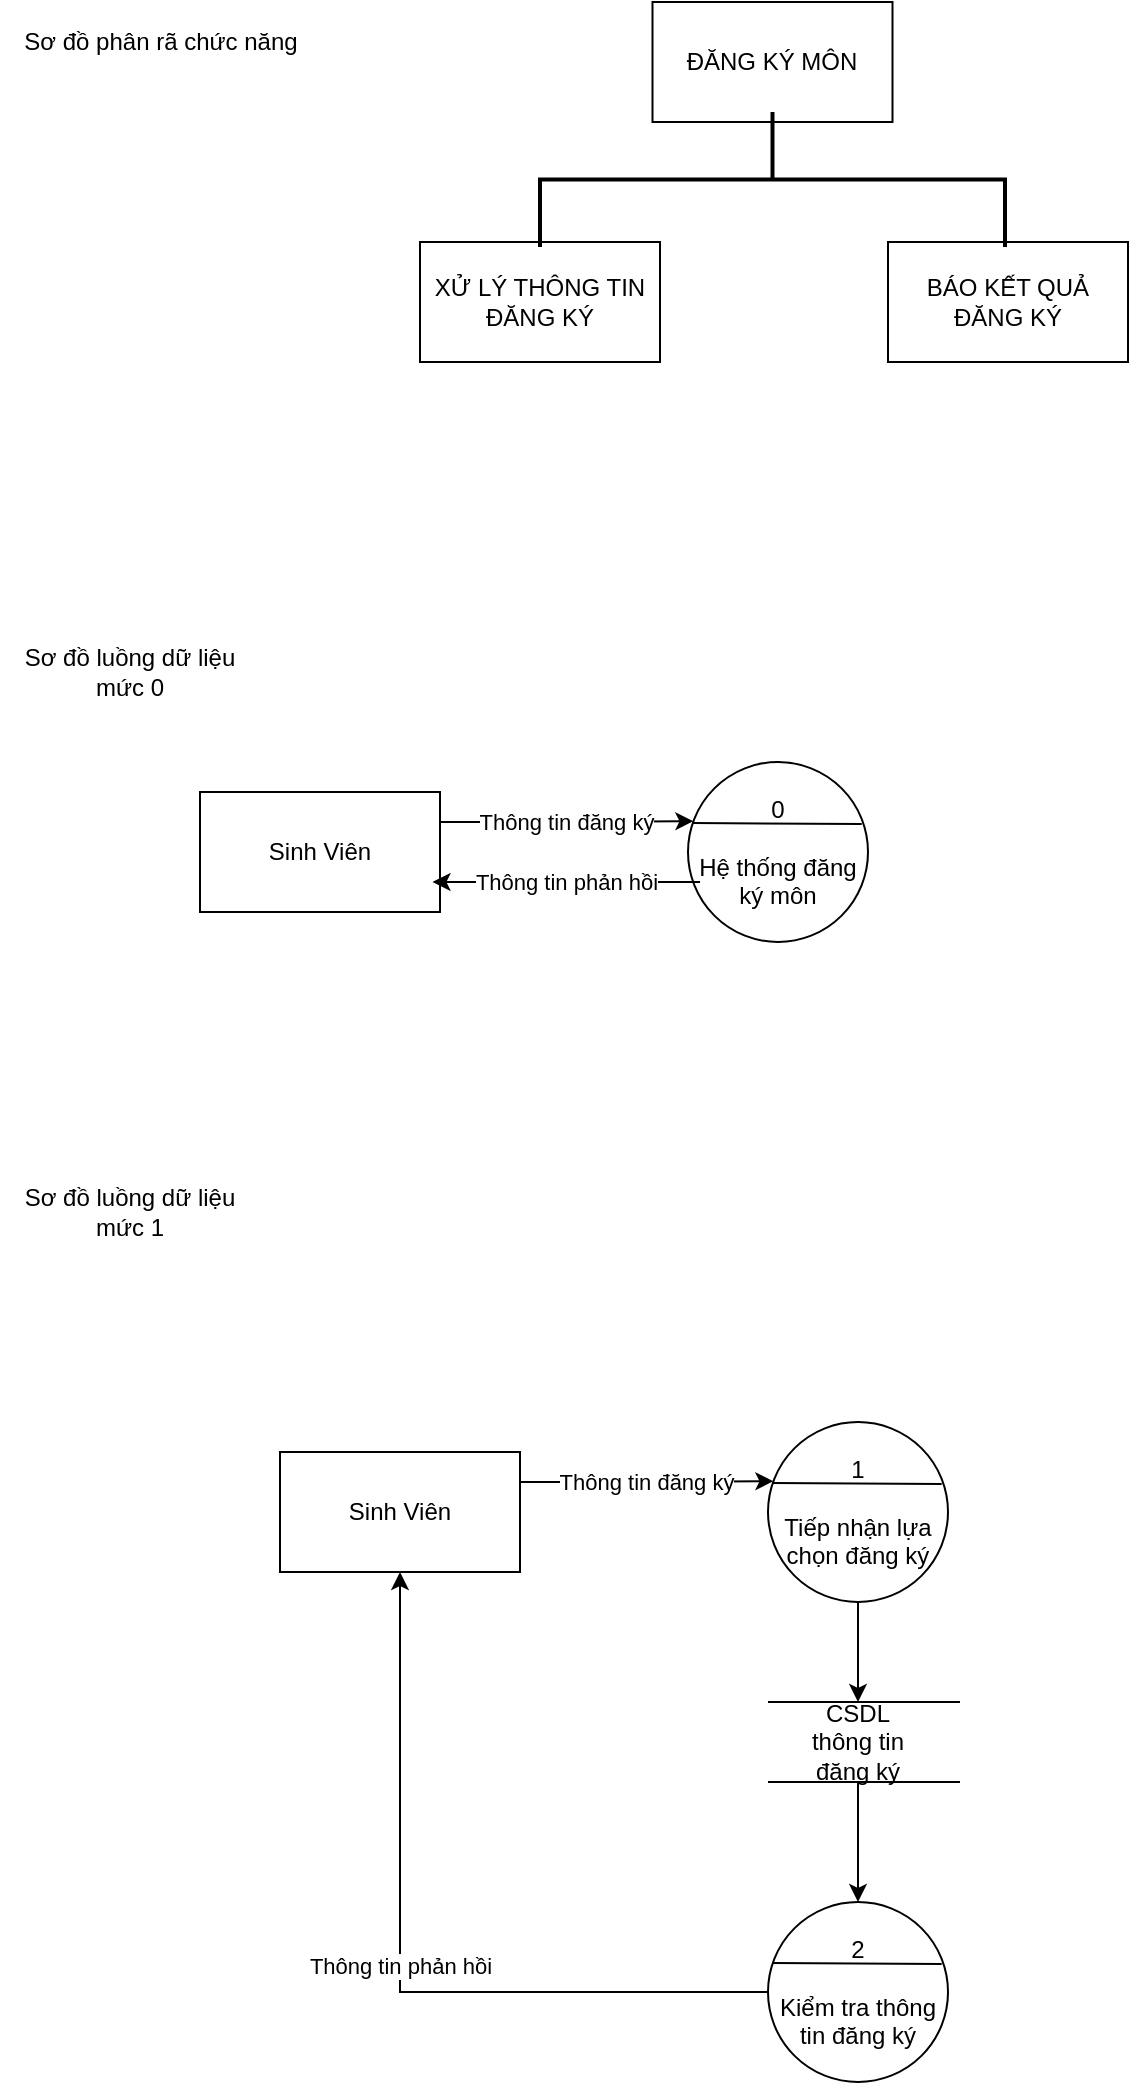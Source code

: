 <mxfile version="21.1.5" type="github">
  <diagram name="Trang-1" id="0eWGmRPubFiTM06uHW4e">
    <mxGraphModel dx="629" dy="317" grid="1" gridSize="10" guides="1" tooltips="1" connect="1" arrows="1" fold="1" page="1" pageScale="1" pageWidth="827" pageHeight="1169" math="0" shadow="0">
      <root>
        <mxCell id="0" />
        <mxCell id="1" parent="0" />
        <mxCell id="gCIWjXFXLwbGu3F1R4yV-1" value="ĐĂNG KÝ MÔN" style="rounded=0;whiteSpace=wrap;html=1;" parent="1" vertex="1">
          <mxGeometry x="356.25" y="40" width="120" height="60" as="geometry" />
        </mxCell>
        <mxCell id="gCIWjXFXLwbGu3F1R4yV-2" value="BÁO KẾT QUẢ ĐĂNG KÝ" style="rounded=0;whiteSpace=wrap;html=1;" parent="1" vertex="1">
          <mxGeometry x="474" y="160" width="120" height="60" as="geometry" />
        </mxCell>
        <mxCell id="gCIWjXFXLwbGu3F1R4yV-4" value="XỬ LÝ THÔNG TIN ĐĂNG KÝ" style="rounded=0;whiteSpace=wrap;html=1;" parent="1" vertex="1">
          <mxGeometry x="240" y="160" width="120" height="60" as="geometry" />
        </mxCell>
        <mxCell id="gCIWjXFXLwbGu3F1R4yV-7" value="" style="strokeWidth=2;html=1;shape=mxgraph.flowchart.annotation_2;align=left;labelPosition=right;pointerEvents=1;rotation=90;" parent="1" vertex="1">
          <mxGeometry x="382.5" y="12.5" width="67.5" height="232.5" as="geometry" />
        </mxCell>
        <mxCell id="gCIWjXFXLwbGu3F1R4yV-9" value="Sơ đồ phân rã chức năng" style="text;html=1;align=center;verticalAlign=middle;resizable=0;points=[];autosize=1;strokeColor=none;fillColor=none;" parent="1" vertex="1">
          <mxGeometry x="30" y="45" width="160" height="30" as="geometry" />
        </mxCell>
        <mxCell id="gCIWjXFXLwbGu3F1R4yV-10" value="Sơ đồ luồng dữ liệu mức 0" style="text;html=1;strokeColor=none;fillColor=none;align=center;verticalAlign=middle;whiteSpace=wrap;rounded=0;" parent="1" vertex="1">
          <mxGeometry x="40" y="350" width="110" height="50" as="geometry" />
        </mxCell>
        <mxCell id="gCIWjXFXLwbGu3F1R4yV-11" value="0&lt;br&gt;&lt;br&gt;Hệ thống đăng ký môn&lt;br&gt;" style="ellipse;whiteSpace=wrap;html=1;aspect=fixed;" parent="1" vertex="1">
          <mxGeometry x="374" y="420" width="90" height="90" as="geometry" />
        </mxCell>
        <mxCell id="gCIWjXFXLwbGu3F1R4yV-14" value="" style="endArrow=none;html=1;rounded=0;entryX=0.965;entryY=0.345;entryDx=0;entryDy=0;entryPerimeter=0;exitX=0.024;exitY=0.339;exitDx=0;exitDy=0;exitPerimeter=0;" parent="1" source="gCIWjXFXLwbGu3F1R4yV-11" target="gCIWjXFXLwbGu3F1R4yV-11" edge="1">
          <mxGeometry width="50" height="50" relative="1" as="geometry">
            <mxPoint x="374" y="450" as="sourcePoint" />
            <mxPoint x="424" y="400" as="targetPoint" />
          </mxGeometry>
        </mxCell>
        <mxCell id="gCIWjXFXLwbGu3F1R4yV-17" value="Thông tin đăng ký" style="edgeStyle=orthogonalEdgeStyle;rounded=0;orthogonalLoop=1;jettySize=auto;html=1;exitX=1;exitY=0.25;exitDx=0;exitDy=0;entryX=0.03;entryY=0.329;entryDx=0;entryDy=0;entryPerimeter=0;" parent="1" source="gCIWjXFXLwbGu3F1R4yV-16" target="gCIWjXFXLwbGu3F1R4yV-11" edge="1">
          <mxGeometry relative="1" as="geometry" />
        </mxCell>
        <mxCell id="gCIWjXFXLwbGu3F1R4yV-16" value="Sinh Viên" style="rounded=0;whiteSpace=wrap;html=1;" parent="1" vertex="1">
          <mxGeometry x="130" y="435" width="120" height="60" as="geometry" />
        </mxCell>
        <mxCell id="gCIWjXFXLwbGu3F1R4yV-18" value="Thông tin phản hồi" style="endArrow=classic;html=1;rounded=0;exitX=0.067;exitY=0.667;exitDx=0;exitDy=0;exitPerimeter=0;" parent="1" source="gCIWjXFXLwbGu3F1R4yV-11" edge="1">
          <mxGeometry width="50" height="50" relative="1" as="geometry">
            <mxPoint x="356.25" y="480" as="sourcePoint" />
            <mxPoint x="246.25" y="480" as="targetPoint" />
          </mxGeometry>
        </mxCell>
        <mxCell id="gCIWjXFXLwbGu3F1R4yV-19" value="Sơ đồ luồng dữ liệu mức 1" style="text;html=1;strokeColor=none;fillColor=none;align=center;verticalAlign=middle;whiteSpace=wrap;rounded=0;" parent="1" vertex="1">
          <mxGeometry x="40" y="620" width="110" height="50" as="geometry" />
        </mxCell>
        <mxCell id="zYsR4y1Bt5mN2n4LpGLi-11" style="edgeStyle=orthogonalEdgeStyle;rounded=0;orthogonalLoop=1;jettySize=auto;html=1;entryX=0.5;entryY=0;entryDx=0;entryDy=0;" edge="1" parent="1" source="zYsR4y1Bt5mN2n4LpGLi-1" target="zYsR4y1Bt5mN2n4LpGLi-10">
          <mxGeometry relative="1" as="geometry" />
        </mxCell>
        <mxCell id="zYsR4y1Bt5mN2n4LpGLi-1" value="1&lt;br&gt;&lt;br&gt;Tiếp nhận lựa chọn đăng ký" style="ellipse;whiteSpace=wrap;html=1;aspect=fixed;" vertex="1" parent="1">
          <mxGeometry x="414" y="750" width="90" height="90" as="geometry" />
        </mxCell>
        <mxCell id="zYsR4y1Bt5mN2n4LpGLi-2" value="" style="endArrow=none;html=1;rounded=0;entryX=0.965;entryY=0.345;entryDx=0;entryDy=0;entryPerimeter=0;exitX=0.024;exitY=0.339;exitDx=0;exitDy=0;exitPerimeter=0;" edge="1" parent="1" source="zYsR4y1Bt5mN2n4LpGLi-1" target="zYsR4y1Bt5mN2n4LpGLi-1">
          <mxGeometry width="50" height="50" relative="1" as="geometry">
            <mxPoint x="414" y="780" as="sourcePoint" />
            <mxPoint x="464" y="730" as="targetPoint" />
          </mxGeometry>
        </mxCell>
        <mxCell id="zYsR4y1Bt5mN2n4LpGLi-3" value="Thông tin đăng ký" style="edgeStyle=orthogonalEdgeStyle;rounded=0;orthogonalLoop=1;jettySize=auto;html=1;exitX=1;exitY=0.25;exitDx=0;exitDy=0;entryX=0.03;entryY=0.329;entryDx=0;entryDy=0;entryPerimeter=0;" edge="1" parent="1" source="zYsR4y1Bt5mN2n4LpGLi-4" target="zYsR4y1Bt5mN2n4LpGLi-1">
          <mxGeometry relative="1" as="geometry" />
        </mxCell>
        <mxCell id="zYsR4y1Bt5mN2n4LpGLi-4" value="Sinh Viên" style="rounded=0;whiteSpace=wrap;html=1;" vertex="1" parent="1">
          <mxGeometry x="170" y="765" width="120" height="60" as="geometry" />
        </mxCell>
        <mxCell id="zYsR4y1Bt5mN2n4LpGLi-13" value="Thông tin phản hồi" style="edgeStyle=orthogonalEdgeStyle;rounded=0;orthogonalLoop=1;jettySize=auto;html=1;exitX=0;exitY=0.5;exitDx=0;exitDy=0;entryX=0.5;entryY=1;entryDx=0;entryDy=0;" edge="1" parent="1" source="zYsR4y1Bt5mN2n4LpGLi-6" target="zYsR4y1Bt5mN2n4LpGLi-4">
          <mxGeometry relative="1" as="geometry" />
        </mxCell>
        <mxCell id="zYsR4y1Bt5mN2n4LpGLi-6" value="2&lt;br&gt;&lt;br&gt;Kiểm tra thông tin đăng ký" style="ellipse;whiteSpace=wrap;html=1;aspect=fixed;" vertex="1" parent="1">
          <mxGeometry x="414" y="990" width="90" height="90" as="geometry" />
        </mxCell>
        <mxCell id="zYsR4y1Bt5mN2n4LpGLi-7" value="" style="endArrow=none;html=1;rounded=0;entryX=0.965;entryY=0.345;entryDx=0;entryDy=0;entryPerimeter=0;exitX=0.024;exitY=0.339;exitDx=0;exitDy=0;exitPerimeter=0;" edge="1" source="zYsR4y1Bt5mN2n4LpGLi-6" target="zYsR4y1Bt5mN2n4LpGLi-6" parent="1">
          <mxGeometry width="50" height="50" relative="1" as="geometry">
            <mxPoint x="414" y="1000" as="sourcePoint" />
            <mxPoint x="464" y="950" as="targetPoint" />
          </mxGeometry>
        </mxCell>
        <mxCell id="zYsR4y1Bt5mN2n4LpGLi-8" value="" style="endArrow=none;html=1;rounded=0;" edge="1" parent="1">
          <mxGeometry width="50" height="50" relative="1" as="geometry">
            <mxPoint x="414" y="890" as="sourcePoint" />
            <mxPoint x="510" y="890" as="targetPoint" />
          </mxGeometry>
        </mxCell>
        <mxCell id="zYsR4y1Bt5mN2n4LpGLi-9" value="" style="endArrow=none;html=1;rounded=0;" edge="1" parent="1">
          <mxGeometry width="50" height="50" relative="1" as="geometry">
            <mxPoint x="414" y="930" as="sourcePoint" />
            <mxPoint x="510" y="930" as="targetPoint" />
          </mxGeometry>
        </mxCell>
        <mxCell id="zYsR4y1Bt5mN2n4LpGLi-12" style="edgeStyle=orthogonalEdgeStyle;rounded=0;orthogonalLoop=1;jettySize=auto;html=1;entryX=0.5;entryY=0;entryDx=0;entryDy=0;" edge="1" parent="1" source="zYsR4y1Bt5mN2n4LpGLi-10" target="zYsR4y1Bt5mN2n4LpGLi-6">
          <mxGeometry relative="1" as="geometry" />
        </mxCell>
        <mxCell id="zYsR4y1Bt5mN2n4LpGLi-10" value="CSDL thông tin đăng ký" style="text;html=1;strokeColor=none;fillColor=none;align=center;verticalAlign=middle;whiteSpace=wrap;rounded=0;" vertex="1" parent="1">
          <mxGeometry x="429" y="890" width="60" height="40" as="geometry" />
        </mxCell>
      </root>
    </mxGraphModel>
  </diagram>
</mxfile>
